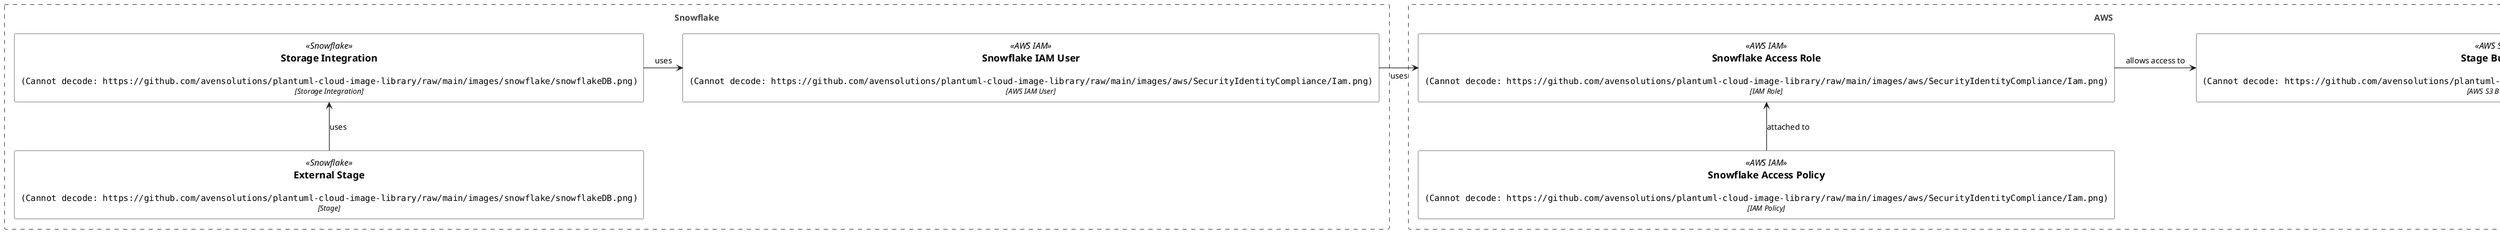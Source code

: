 @startuml

skinparam rectangle<<boundary>> {
    Shadowing false
    StereotypeFontSize 0
    FontColor #444444
    BorderColor #444444
    BorderStyle dashed
}

skinparam defaultTextAlignment center

!$imgroot = "https://github.com/avensolutions/plantuml-cloud-image-library/raw/main/images"

!unquoted procedure $AwsIam($alias, $label, $techn, $descr="", $stereo="AWS IAM")
    rectangle "==$label\n\n<img:$imgroot/aws/SecurityIdentityCompliance/Iam.png>\n//<size:12>[$techn]</size>//" <<$stereo>> as $alias #white
!endprocedure

!unquoted procedure $AwsS3($alias, $label, $techn, $descr="", $stereo="AWS S3")
    rectangle "==$label\n\n<img:$imgroot/aws/Storage/S3.png>\n//<size:12>[$techn]</size>//" <<$stereo>> as $alias #white
!endprocedure

!unquoted procedure $Snowflake($alias, $label, $techn, $descr="", $stereo="Snowflake")
    rectangle "==$label\n\n<img:$imgroot/snowflake/snowflakeDB.png{scale=0.70}>\n//<size:12>[$techn]</size>//" <<$stereo>> as $alias #white
!endprocedure

rectangle "Snowflake" <<boundary>> {
    $AwsIam(user, Snowflake IAM User, AWS IAM User)
    $Snowflake(int, Storage Integration, Storage Integration)
    $Snowflake(stage, External Stage, Stage)
}

rectangle "AWS" <<boundary>> {
    $AwsS3(bucket, Stage Bucket, AWS S3 Bucket)
    $AwsIam(role, Snowflake Access Role, IAM Role)
    $AwsIam(policy, Snowflake Access Policy, IAM Policy)
}

stage -UP-> int : uses
int -RIGHT-> user : uses
user -RIGHT-> role : uses
policy -UP-> role : attached to
role -RIGHT-> bucket : allows access to

@enduml